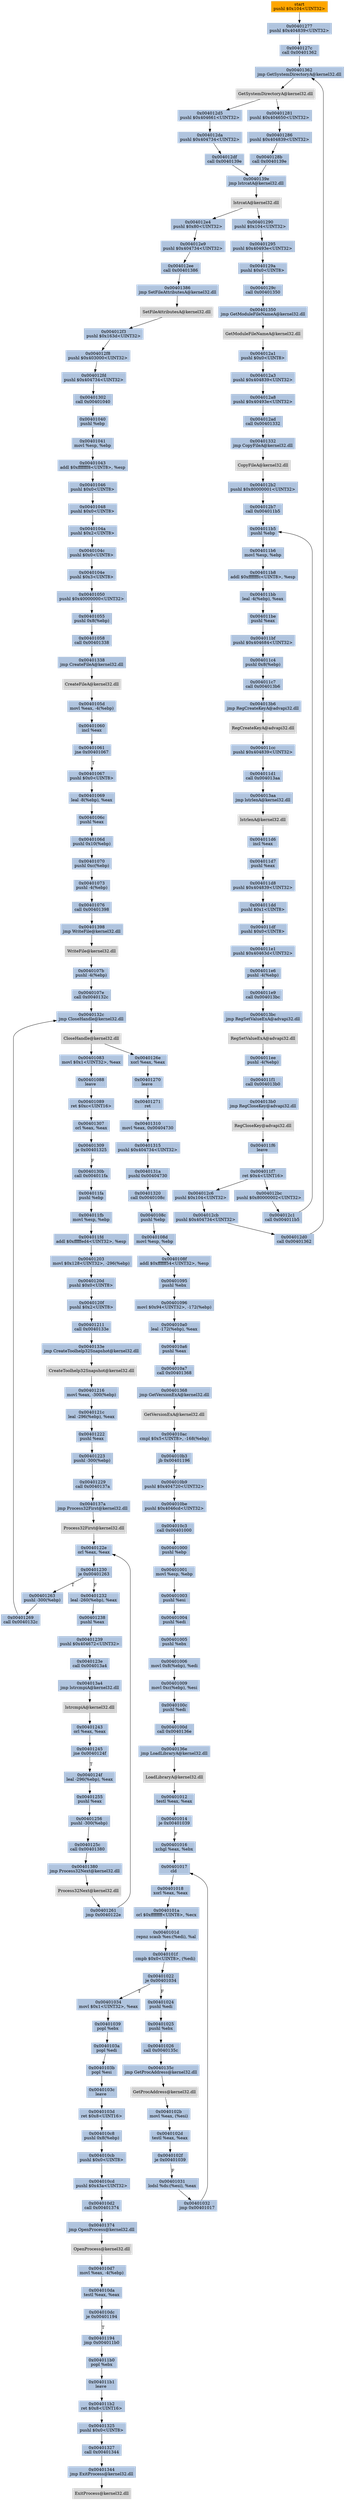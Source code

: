 digraph G {
node[shape=rectangle,style=filled,fillcolor=lightsteelblue,color=lightsteelblue]
bgcolor="transparent"
a0x00401272pushl_0x104UINT32[label="start\npushl $0x104<UINT32>",fillcolor="orange",color="lightgrey"];
a0x00401277pushl_0x404839UINT32[label="0x00401277\npushl $0x404839<UINT32>"];
a0x0040127ccall_0x00401362[label="0x0040127c\ncall 0x00401362"];
a0x00401362jmp_GetSystemDirectoryA_kernel32_dll[label="0x00401362\njmp GetSystemDirectoryA@kernel32.dll"];
GetSystemDirectoryA_kernel32_dll[label="GetSystemDirectoryA@kernel32.dll",fillcolor="lightgrey",color="lightgrey"];
a0x00401281pushl_0x404650UINT32[label="0x00401281\npushl $0x404650<UINT32>"];
a0x00401286pushl_0x404839UINT32[label="0x00401286\npushl $0x404839<UINT32>"];
a0x0040128bcall_0x0040139e[label="0x0040128b\ncall 0x0040139e"];
a0x0040139ejmp_lstrcatA_kernel32_dll[label="0x0040139e\njmp lstrcatA@kernel32.dll"];
lstrcatA_kernel32_dll[label="lstrcatA@kernel32.dll",fillcolor="lightgrey",color="lightgrey"];
a0x00401290pushl_0x104UINT32[label="0x00401290\npushl $0x104<UINT32>"];
a0x00401295pushl_0x40493eUINT32[label="0x00401295\npushl $0x40493e<UINT32>"];
a0x0040129apushl_0x0UINT8[label="0x0040129a\npushl $0x0<UINT8>"];
a0x0040129ccall_0x00401350[label="0x0040129c\ncall 0x00401350"];
a0x00401350jmp_GetModuleFileNameA_kernel32_dll[label="0x00401350\njmp GetModuleFileNameA@kernel32.dll"];
GetModuleFileNameA_kernel32_dll[label="GetModuleFileNameA@kernel32.dll",fillcolor="lightgrey",color="lightgrey"];
a0x004012a1pushl_0x0UINT8[label="0x004012a1\npushl $0x0<UINT8>"];
a0x004012a3pushl_0x404839UINT32[label="0x004012a3\npushl $0x404839<UINT32>"];
a0x004012a8pushl_0x40493eUINT32[label="0x004012a8\npushl $0x40493e<UINT32>"];
a0x004012adcall_0x00401332[label="0x004012ad\ncall 0x00401332"];
a0x00401332jmp_CopyFileA_kernel32_dll[label="0x00401332\njmp CopyFileA@kernel32.dll"];
CopyFileA_kernel32_dll[label="CopyFileA@kernel32.dll",fillcolor="lightgrey",color="lightgrey"];
a0x004012b2pushl_0x80000001UINT32[label="0x004012b2\npushl $0x80000001<UINT32>"];
a0x004012b7call_0x004011b5[label="0x004012b7\ncall 0x004011b5"];
a0x004011b5pushl_ebp[label="0x004011b5\npushl %ebp"];
a0x004011b6movl_esp_ebp[label="0x004011b6\nmovl %esp, %ebp"];
a0x004011b8addl_0xfffffffcUINT8_esp[label="0x004011b8\naddl $0xfffffffc<UINT8>, %esp"];
a0x004011bbleal__4ebp__eax[label="0x004011bb\nleal -4(%ebp), %eax"];
a0x004011bepushl_eax[label="0x004011be\npushl %eax"];
a0x004011bfpushl_0x404684UINT32[label="0x004011bf\npushl $0x404684<UINT32>"];
a0x004011c4pushl_0x8ebp_[label="0x004011c4\npushl 0x8(%ebp)"];
a0x004011c7call_0x004013b6[label="0x004011c7\ncall 0x004013b6"];
a0x004013b6jmp_RegCreateKeyA_advapi32_dll[label="0x004013b6\njmp RegCreateKeyA@advapi32.dll"];
RegCreateKeyA_advapi32_dll[label="RegCreateKeyA@advapi32.dll",fillcolor="lightgrey",color="lightgrey"];
a0x004011ccpushl_0x404839UINT32[label="0x004011cc\npushl $0x404839<UINT32>"];
a0x004011d1call_0x004013aa[label="0x004011d1\ncall 0x004013aa"];
a0x004013aajmp_lstrlenA_kernel32_dll[label="0x004013aa\njmp lstrlenA@kernel32.dll"];
lstrlenA_kernel32_dll[label="lstrlenA@kernel32.dll",fillcolor="lightgrey",color="lightgrey"];
a0x004011d6incl_eax[label="0x004011d6\nincl %eax"];
a0x004011d7pushl_eax[label="0x004011d7\npushl %eax"];
a0x004011d8pushl_0x404839UINT32[label="0x004011d8\npushl $0x404839<UINT32>"];
a0x004011ddpushl_0x1UINT8[label="0x004011dd\npushl $0x1<UINT8>"];
a0x004011dfpushl_0x0UINT8[label="0x004011df\npushl $0x0<UINT8>"];
a0x004011e1pushl_0x40463dUINT32[label="0x004011e1\npushl $0x40463d<UINT32>"];
a0x004011e6pushl__4ebp_[label="0x004011e6\npushl -4(%ebp)"];
a0x004011e9call_0x004013bc[label="0x004011e9\ncall 0x004013bc"];
a0x004013bcjmp_RegSetValueExA_advapi32_dll[label="0x004013bc\njmp RegSetValueExA@advapi32.dll"];
RegSetValueExA_advapi32_dll[label="RegSetValueExA@advapi32.dll",fillcolor="lightgrey",color="lightgrey"];
a0x004011eepushl__4ebp_[label="0x004011ee\npushl -4(%ebp)"];
a0x004011f1call_0x004013b0[label="0x004011f1\ncall 0x004013b0"];
a0x004013b0jmp_RegCloseKey_advapi32_dll[label="0x004013b0\njmp RegCloseKey@advapi32.dll"];
RegCloseKey_advapi32_dll[label="RegCloseKey@advapi32.dll",fillcolor="lightgrey",color="lightgrey"];
a0x004011f6leave_[label="0x004011f6\nleave "];
a0x004011f7ret_0x4UINT16[label="0x004011f7\nret $0x4<UINT16>"];
a0x004012bcpushl_0x80000002UINT32[label="0x004012bc\npushl $0x80000002<UINT32>"];
a0x004012c1call_0x004011b5[label="0x004012c1\ncall 0x004011b5"];
a0x004012c6pushl_0x104UINT32[label="0x004012c6\npushl $0x104<UINT32>"];
a0x004012cbpushl_0x404734UINT32[label="0x004012cb\npushl $0x404734<UINT32>"];
a0x004012d0call_0x00401362[label="0x004012d0\ncall 0x00401362"];
a0x004012d5pushl_0x404661UINT32[label="0x004012d5\npushl $0x404661<UINT32>"];
a0x004012dapushl_0x404734UINT32[label="0x004012da\npushl $0x404734<UINT32>"];
a0x004012dfcall_0x0040139e[label="0x004012df\ncall 0x0040139e"];
a0x004012e4pushl_0x80UINT32[label="0x004012e4\npushl $0x80<UINT32>"];
a0x004012e9pushl_0x404734UINT32[label="0x004012e9\npushl $0x404734<UINT32>"];
a0x004012eecall_0x00401386[label="0x004012ee\ncall 0x00401386"];
a0x00401386jmp_SetFileAttributesA_kernel32_dll[label="0x00401386\njmp SetFileAttributesA@kernel32.dll"];
SetFileAttributesA_kernel32_dll[label="SetFileAttributesA@kernel32.dll",fillcolor="lightgrey",color="lightgrey"];
a0x004012f3pushl_0x163dUINT32[label="0x004012f3\npushl $0x163d<UINT32>"];
a0x004012f8pushl_0x403000UINT32[label="0x004012f8\npushl $0x403000<UINT32>"];
a0x004012fdpushl_0x404734UINT32[label="0x004012fd\npushl $0x404734<UINT32>"];
a0x00401302call_0x00401040[label="0x00401302\ncall 0x00401040"];
a0x00401040pushl_ebp[label="0x00401040\npushl %ebp"];
a0x00401041movl_esp_ebp[label="0x00401041\nmovl %esp, %ebp"];
a0x00401043addl_0xfffffff8UINT8_esp[label="0x00401043\naddl $0xfffffff8<UINT8>, %esp"];
a0x00401046pushl_0x0UINT8[label="0x00401046\npushl $0x0<UINT8>"];
a0x00401048pushl_0x0UINT8[label="0x00401048\npushl $0x0<UINT8>"];
a0x0040104apushl_0x2UINT8[label="0x0040104a\npushl $0x2<UINT8>"];
a0x0040104cpushl_0x0UINT8[label="0x0040104c\npushl $0x0<UINT8>"];
a0x0040104epushl_0x3UINT8[label="0x0040104e\npushl $0x3<UINT8>"];
a0x00401050pushl_0x40000000UINT32[label="0x00401050\npushl $0x40000000<UINT32>"];
a0x00401055pushl_0x8ebp_[label="0x00401055\npushl 0x8(%ebp)"];
a0x00401058call_0x00401338[label="0x00401058\ncall 0x00401338"];
a0x00401338jmp_CreateFileA_kernel32_dll[label="0x00401338\njmp CreateFileA@kernel32.dll"];
CreateFileA_kernel32_dll[label="CreateFileA@kernel32.dll",fillcolor="lightgrey",color="lightgrey"];
a0x0040105dmovl_eax__4ebp_[label="0x0040105d\nmovl %eax, -4(%ebp)"];
a0x00401060incl_eax[label="0x00401060\nincl %eax"];
a0x00401061jne_0x00401067[label="0x00401061\njne 0x00401067"];
a0x00401067pushl_0x0UINT8[label="0x00401067\npushl $0x0<UINT8>"];
a0x00401069leal__8ebp__eax[label="0x00401069\nleal -8(%ebp), %eax"];
a0x0040106cpushl_eax[label="0x0040106c\npushl %eax"];
a0x0040106dpushl_0x10ebp_[label="0x0040106d\npushl 0x10(%ebp)"];
a0x00401070pushl_0xcebp_[label="0x00401070\npushl 0xc(%ebp)"];
a0x00401073pushl__4ebp_[label="0x00401073\npushl -4(%ebp)"];
a0x00401076call_0x00401398[label="0x00401076\ncall 0x00401398"];
a0x00401398jmp_WriteFile_kernel32_dll[label="0x00401398\njmp WriteFile@kernel32.dll"];
WriteFile_kernel32_dll[label="WriteFile@kernel32.dll",fillcolor="lightgrey",color="lightgrey"];
a0x0040107bpushl__4ebp_[label="0x0040107b\npushl -4(%ebp)"];
a0x0040107ecall_0x0040132c[label="0x0040107e\ncall 0x0040132c"];
a0x0040132cjmp_CloseHandle_kernel32_dll[label="0x0040132c\njmp CloseHandle@kernel32.dll"];
CloseHandle_kernel32_dll[label="CloseHandle@kernel32.dll",fillcolor="lightgrey",color="lightgrey"];
a0x00401083movl_0x1UINT32_eax[label="0x00401083\nmovl $0x1<UINT32>, %eax"];
a0x00401088leave_[label="0x00401088\nleave "];
a0x00401089ret_0xcUINT16[label="0x00401089\nret $0xc<UINT16>"];
a0x00401307orl_eax_eax[label="0x00401307\norl %eax, %eax"];
a0x00401309je_0x00401325[label="0x00401309\nje 0x00401325"];
a0x0040130bcall_0x004011fa[label="0x0040130b\ncall 0x004011fa"];
a0x004011fapushl_ebp[label="0x004011fa\npushl %ebp"];
a0x004011fbmovl_esp_ebp[label="0x004011fb\nmovl %esp, %ebp"];
a0x004011fdaddl_0xfffffed4UINT32_esp[label="0x004011fd\naddl $0xfffffed4<UINT32>, %esp"];
a0x00401203movl_0x128UINT32__296ebp_[label="0x00401203\nmovl $0x128<UINT32>, -296(%ebp)"];
a0x0040120dpushl_0x0UINT8[label="0x0040120d\npushl $0x0<UINT8>"];
a0x0040120fpushl_0x2UINT8[label="0x0040120f\npushl $0x2<UINT8>"];
a0x00401211call_0x0040133e[label="0x00401211\ncall 0x0040133e"];
a0x0040133ejmp_CreateToolhelp32Snapshot_kernel32_dll[label="0x0040133e\njmp CreateToolhelp32Snapshot@kernel32.dll"];
CreateToolhelp32Snapshot_kernel32_dll[label="CreateToolhelp32Snapshot@kernel32.dll",fillcolor="lightgrey",color="lightgrey"];
a0x00401216movl_eax__300ebp_[label="0x00401216\nmovl %eax, -300(%ebp)"];
a0x0040121cleal__296ebp__eax[label="0x0040121c\nleal -296(%ebp), %eax"];
a0x00401222pushl_eax[label="0x00401222\npushl %eax"];
a0x00401223pushl__300ebp_[label="0x00401223\npushl -300(%ebp)"];
a0x00401229call_0x0040137a[label="0x00401229\ncall 0x0040137a"];
a0x0040137ajmp_Process32First_kernel32_dll[label="0x0040137a\njmp Process32First@kernel32.dll"];
Process32First_kernel32_dll[label="Process32First@kernel32.dll",fillcolor="lightgrey",color="lightgrey"];
a0x0040122eorl_eax_eax[label="0x0040122e\norl %eax, %eax"];
a0x00401230je_0x00401263[label="0x00401230\nje 0x00401263"];
a0x00401232leal__260ebp__eax[label="0x00401232\nleal -260(%ebp), %eax"];
a0x00401238pushl_eax[label="0x00401238\npushl %eax"];
a0x00401239pushl_0x404672UINT32[label="0x00401239\npushl $0x404672<UINT32>"];
a0x0040123ecall_0x004013a4[label="0x0040123e\ncall 0x004013a4"];
a0x004013a4jmp_lstrcmpiA_kernel32_dll[label="0x004013a4\njmp lstrcmpiA@kernel32.dll"];
lstrcmpiA_kernel32_dll[label="lstrcmpiA@kernel32.dll",fillcolor="lightgrey",color="lightgrey"];
a0x00401243orl_eax_eax[label="0x00401243\norl %eax, %eax"];
a0x00401245jne_0x0040124f[label="0x00401245\njne 0x0040124f"];
a0x0040124fleal__296ebp__eax[label="0x0040124f\nleal -296(%ebp), %eax"];
a0x00401255pushl_eax[label="0x00401255\npushl %eax"];
a0x00401256pushl__300ebp_[label="0x00401256\npushl -300(%ebp)"];
a0x0040125ccall_0x00401380[label="0x0040125c\ncall 0x00401380"];
a0x00401380jmp_Process32Next_kernel32_dll[label="0x00401380\njmp Process32Next@kernel32.dll"];
Process32Next_kernel32_dll[label="Process32Next@kernel32.dll",fillcolor="lightgrey",color="lightgrey"];
a0x00401261jmp_0x0040122e[label="0x00401261\njmp 0x0040122e"];
a0x00401263pushl__300ebp_[label="0x00401263\npushl -300(%ebp)"];
a0x00401269call_0x0040132c[label="0x00401269\ncall 0x0040132c"];
a0x0040126exorl_eax_eax[label="0x0040126e\nxorl %eax, %eax"];
a0x00401270leave_[label="0x00401270\nleave "];
a0x00401271ret[label="0x00401271\nret"];
a0x00401310movl_eax_0x00404730[label="0x00401310\nmovl %eax, 0x00404730"];
a0x00401315pushl_0x404734UINT32[label="0x00401315\npushl $0x404734<UINT32>"];
a0x0040131apushl_0x00404730[label="0x0040131a\npushl 0x00404730"];
a0x00401320call_0x0040108c[label="0x00401320\ncall 0x0040108c"];
a0x0040108cpushl_ebp[label="0x0040108c\npushl %ebp"];
a0x0040108dmovl_esp_ebp[label="0x0040108d\nmovl %esp, %ebp"];
a0x0040108faddl_0xffffff54UINT32_esp[label="0x0040108f\naddl $0xffffff54<UINT32>, %esp"];
a0x00401095pushl_ebx[label="0x00401095\npushl %ebx"];
a0x00401096movl_0x94UINT32__172ebp_[label="0x00401096\nmovl $0x94<UINT32>, -172(%ebp)"];
a0x004010a0leal__172ebp__eax[label="0x004010a0\nleal -172(%ebp), %eax"];
a0x004010a6pushl_eax[label="0x004010a6\npushl %eax"];
a0x004010a7call_0x00401368[label="0x004010a7\ncall 0x00401368"];
a0x00401368jmp_GetVersionExA_kernel32_dll[label="0x00401368\njmp GetVersionExA@kernel32.dll"];
GetVersionExA_kernel32_dll[label="GetVersionExA@kernel32.dll",fillcolor="lightgrey",color="lightgrey"];
a0x004010accmpl_0x5UINT8__168ebp_[label="0x004010ac\ncmpl $0x5<UINT8>, -168(%ebp)"];
a0x004010b3jb_0x00401196[label="0x004010b3\njb 0x00401196"];
a0x004010b9pushl_0x404720UINT32[label="0x004010b9\npushl $0x404720<UINT32>"];
a0x004010bepushl_0x4046cdUINT32[label="0x004010be\npushl $0x4046cd<UINT32>"];
a0x004010c3call_0x00401000[label="0x004010c3\ncall 0x00401000"];
a0x00401000pushl_ebp[label="0x00401000\npushl %ebp"];
a0x00401001movl_esp_ebp[label="0x00401001\nmovl %esp, %ebp"];
a0x00401003pushl_esi[label="0x00401003\npushl %esi"];
a0x00401004pushl_edi[label="0x00401004\npushl %edi"];
a0x00401005pushl_ebx[label="0x00401005\npushl %ebx"];
a0x00401006movl_0x8ebp__edi[label="0x00401006\nmovl 0x8(%ebp), %edi"];
a0x00401009movl_0xcebp__esi[label="0x00401009\nmovl 0xc(%ebp), %esi"];
a0x0040100cpushl_edi[label="0x0040100c\npushl %edi"];
a0x0040100dcall_0x0040136e[label="0x0040100d\ncall 0x0040136e"];
a0x0040136ejmp_LoadLibraryA_kernel32_dll[label="0x0040136e\njmp LoadLibraryA@kernel32.dll"];
LoadLibraryA_kernel32_dll[label="LoadLibraryA@kernel32.dll",fillcolor="lightgrey",color="lightgrey"];
a0x00401012testl_eax_eax[label="0x00401012\ntestl %eax, %eax"];
a0x00401014je_0x00401039[label="0x00401014\nje 0x00401039"];
a0x00401016xchgl_eax_ebx[label="0x00401016\nxchgl %eax, %ebx"];
a0x00401017cld_[label="0x00401017\ncld "];
a0x00401018xorl_eax_eax[label="0x00401018\nxorl %eax, %eax"];
a0x0040101aorl_0xffffffffUINT8_ecx[label="0x0040101a\norl $0xffffffff<UINT8>, %ecx"];
a0x0040101drepnz_scasb_es_edi__al[label="0x0040101d\nrepnz scasb %es:(%edi), %al"];
a0x0040101fcmpb_0x0UINT8_edi_[label="0x0040101f\ncmpb $0x0<UINT8>, (%edi)"];
a0x00401022je_0x00401034[label="0x00401022\nje 0x00401034"];
a0x00401024pushl_edi[label="0x00401024\npushl %edi"];
a0x00401025pushl_ebx[label="0x00401025\npushl %ebx"];
a0x00401026call_0x0040135c[label="0x00401026\ncall 0x0040135c"];
a0x0040135cjmp_GetProcAddress_kernel32_dll[label="0x0040135c\njmp GetProcAddress@kernel32.dll"];
GetProcAddress_kernel32_dll[label="GetProcAddress@kernel32.dll",fillcolor="lightgrey",color="lightgrey"];
a0x0040102bmovl_eax_esi_[label="0x0040102b\nmovl %eax, (%esi)"];
a0x0040102dtestl_eax_eax[label="0x0040102d\ntestl %eax, %eax"];
a0x0040102fje_0x00401039[label="0x0040102f\nje 0x00401039"];
a0x00401031lodsl_ds_esi__eax[label="0x00401031\nlodsl %ds:(%esi), %eax"];
a0x00401032jmp_0x00401017[label="0x00401032\njmp 0x00401017"];
a0x00401034movl_0x1UINT32_eax[label="0x00401034\nmovl $0x1<UINT32>, %eax"];
a0x00401039popl_ebx[label="0x00401039\npopl %ebx"];
a0x0040103apopl_edi[label="0x0040103a\npopl %edi"];
a0x0040103bpopl_esi[label="0x0040103b\npopl %esi"];
a0x0040103cleave_[label="0x0040103c\nleave "];
a0x0040103dret_0x8UINT16[label="0x0040103d\nret $0x8<UINT16>"];
a0x004010c8pushl_0x8ebp_[label="0x004010c8\npushl 0x8(%ebp)"];
a0x004010cbpushl_0x0UINT8[label="0x004010cb\npushl $0x0<UINT8>"];
a0x004010cdpushl_0x43aUINT32[label="0x004010cd\npushl $0x43a<UINT32>"];
a0x004010d2call_0x00401374[label="0x004010d2\ncall 0x00401374"];
a0x00401374jmp_OpenProcess_kernel32_dll[label="0x00401374\njmp OpenProcess@kernel32.dll"];
OpenProcess_kernel32_dll[label="OpenProcess@kernel32.dll",fillcolor="lightgrey",color="lightgrey"];
a0x004010d7movl_eax__4ebp_[label="0x004010d7\nmovl %eax, -4(%ebp)"];
a0x004010datestl_eax_eax[label="0x004010da\ntestl %eax, %eax"];
a0x004010dcje_0x00401194[label="0x004010dc\nje 0x00401194"];
a0x00401194jmp_0x004011b0[label="0x00401194\njmp 0x004011b0"];
a0x004011b0popl_ebx[label="0x004011b0\npopl %ebx"];
a0x004011b1leave_[label="0x004011b1\nleave "];
a0x004011b2ret_0x8UINT16[label="0x004011b2\nret $0x8<UINT16>"];
a0x00401325pushl_0x0UINT8[label="0x00401325\npushl $0x0<UINT8>"];
a0x00401327call_0x00401344[label="0x00401327\ncall 0x00401344"];
a0x00401344jmp_ExitProcess_kernel32_dll[label="0x00401344\njmp ExitProcess@kernel32.dll"];
ExitProcess_kernel32_dll[label="ExitProcess@kernel32.dll",fillcolor="lightgrey",color="lightgrey"];
a0x00401272pushl_0x104UINT32 -> a0x00401277pushl_0x404839UINT32 [color="#000000"];
a0x00401277pushl_0x404839UINT32 -> a0x0040127ccall_0x00401362 [color="#000000"];
a0x0040127ccall_0x00401362 -> a0x00401362jmp_GetSystemDirectoryA_kernel32_dll [color="#000000"];
a0x00401362jmp_GetSystemDirectoryA_kernel32_dll -> GetSystemDirectoryA_kernel32_dll [color="#000000"];
GetSystemDirectoryA_kernel32_dll -> a0x00401281pushl_0x404650UINT32 [color="#000000"];
a0x00401281pushl_0x404650UINT32 -> a0x00401286pushl_0x404839UINT32 [color="#000000"];
a0x00401286pushl_0x404839UINT32 -> a0x0040128bcall_0x0040139e [color="#000000"];
a0x0040128bcall_0x0040139e -> a0x0040139ejmp_lstrcatA_kernel32_dll [color="#000000"];
a0x0040139ejmp_lstrcatA_kernel32_dll -> lstrcatA_kernel32_dll [color="#000000"];
lstrcatA_kernel32_dll -> a0x00401290pushl_0x104UINT32 [color="#000000"];
a0x00401290pushl_0x104UINT32 -> a0x00401295pushl_0x40493eUINT32 [color="#000000"];
a0x00401295pushl_0x40493eUINT32 -> a0x0040129apushl_0x0UINT8 [color="#000000"];
a0x0040129apushl_0x0UINT8 -> a0x0040129ccall_0x00401350 [color="#000000"];
a0x0040129ccall_0x00401350 -> a0x00401350jmp_GetModuleFileNameA_kernel32_dll [color="#000000"];
a0x00401350jmp_GetModuleFileNameA_kernel32_dll -> GetModuleFileNameA_kernel32_dll [color="#000000"];
GetModuleFileNameA_kernel32_dll -> a0x004012a1pushl_0x0UINT8 [color="#000000"];
a0x004012a1pushl_0x0UINT8 -> a0x004012a3pushl_0x404839UINT32 [color="#000000"];
a0x004012a3pushl_0x404839UINT32 -> a0x004012a8pushl_0x40493eUINT32 [color="#000000"];
a0x004012a8pushl_0x40493eUINT32 -> a0x004012adcall_0x00401332 [color="#000000"];
a0x004012adcall_0x00401332 -> a0x00401332jmp_CopyFileA_kernel32_dll [color="#000000"];
a0x00401332jmp_CopyFileA_kernel32_dll -> CopyFileA_kernel32_dll [color="#000000"];
CopyFileA_kernel32_dll -> a0x004012b2pushl_0x80000001UINT32 [color="#000000"];
a0x004012b2pushl_0x80000001UINT32 -> a0x004012b7call_0x004011b5 [color="#000000"];
a0x004012b7call_0x004011b5 -> a0x004011b5pushl_ebp [color="#000000"];
a0x004011b5pushl_ebp -> a0x004011b6movl_esp_ebp [color="#000000"];
a0x004011b6movl_esp_ebp -> a0x004011b8addl_0xfffffffcUINT8_esp [color="#000000"];
a0x004011b8addl_0xfffffffcUINT8_esp -> a0x004011bbleal__4ebp__eax [color="#000000"];
a0x004011bbleal__4ebp__eax -> a0x004011bepushl_eax [color="#000000"];
a0x004011bepushl_eax -> a0x004011bfpushl_0x404684UINT32 [color="#000000"];
a0x004011bfpushl_0x404684UINT32 -> a0x004011c4pushl_0x8ebp_ [color="#000000"];
a0x004011c4pushl_0x8ebp_ -> a0x004011c7call_0x004013b6 [color="#000000"];
a0x004011c7call_0x004013b6 -> a0x004013b6jmp_RegCreateKeyA_advapi32_dll [color="#000000"];
a0x004013b6jmp_RegCreateKeyA_advapi32_dll -> RegCreateKeyA_advapi32_dll [color="#000000"];
RegCreateKeyA_advapi32_dll -> a0x004011ccpushl_0x404839UINT32 [color="#000000"];
a0x004011ccpushl_0x404839UINT32 -> a0x004011d1call_0x004013aa [color="#000000"];
a0x004011d1call_0x004013aa -> a0x004013aajmp_lstrlenA_kernel32_dll [color="#000000"];
a0x004013aajmp_lstrlenA_kernel32_dll -> lstrlenA_kernel32_dll [color="#000000"];
lstrlenA_kernel32_dll -> a0x004011d6incl_eax [color="#000000"];
a0x004011d6incl_eax -> a0x004011d7pushl_eax [color="#000000"];
a0x004011d7pushl_eax -> a0x004011d8pushl_0x404839UINT32 [color="#000000"];
a0x004011d8pushl_0x404839UINT32 -> a0x004011ddpushl_0x1UINT8 [color="#000000"];
a0x004011ddpushl_0x1UINT8 -> a0x004011dfpushl_0x0UINT8 [color="#000000"];
a0x004011dfpushl_0x0UINT8 -> a0x004011e1pushl_0x40463dUINT32 [color="#000000"];
a0x004011e1pushl_0x40463dUINT32 -> a0x004011e6pushl__4ebp_ [color="#000000"];
a0x004011e6pushl__4ebp_ -> a0x004011e9call_0x004013bc [color="#000000"];
a0x004011e9call_0x004013bc -> a0x004013bcjmp_RegSetValueExA_advapi32_dll [color="#000000"];
a0x004013bcjmp_RegSetValueExA_advapi32_dll -> RegSetValueExA_advapi32_dll [color="#000000"];
RegSetValueExA_advapi32_dll -> a0x004011eepushl__4ebp_ [color="#000000"];
a0x004011eepushl__4ebp_ -> a0x004011f1call_0x004013b0 [color="#000000"];
a0x004011f1call_0x004013b0 -> a0x004013b0jmp_RegCloseKey_advapi32_dll [color="#000000"];
a0x004013b0jmp_RegCloseKey_advapi32_dll -> RegCloseKey_advapi32_dll [color="#000000"];
RegCloseKey_advapi32_dll -> a0x004011f6leave_ [color="#000000"];
a0x004011f6leave_ -> a0x004011f7ret_0x4UINT16 [color="#000000"];
a0x004011f7ret_0x4UINT16 -> a0x004012bcpushl_0x80000002UINT32 [color="#000000"];
a0x004012bcpushl_0x80000002UINT32 -> a0x004012c1call_0x004011b5 [color="#000000"];
a0x004012c1call_0x004011b5 -> a0x004011b5pushl_ebp [color="#000000"];
a0x004011f7ret_0x4UINT16 -> a0x004012c6pushl_0x104UINT32 [color="#000000"];
a0x004012c6pushl_0x104UINT32 -> a0x004012cbpushl_0x404734UINT32 [color="#000000"];
a0x004012cbpushl_0x404734UINT32 -> a0x004012d0call_0x00401362 [color="#000000"];
a0x004012d0call_0x00401362 -> a0x00401362jmp_GetSystemDirectoryA_kernel32_dll [color="#000000"];
GetSystemDirectoryA_kernel32_dll -> a0x004012d5pushl_0x404661UINT32 [color="#000000"];
a0x004012d5pushl_0x404661UINT32 -> a0x004012dapushl_0x404734UINT32 [color="#000000"];
a0x004012dapushl_0x404734UINT32 -> a0x004012dfcall_0x0040139e [color="#000000"];
a0x004012dfcall_0x0040139e -> a0x0040139ejmp_lstrcatA_kernel32_dll [color="#000000"];
lstrcatA_kernel32_dll -> a0x004012e4pushl_0x80UINT32 [color="#000000"];
a0x004012e4pushl_0x80UINT32 -> a0x004012e9pushl_0x404734UINT32 [color="#000000"];
a0x004012e9pushl_0x404734UINT32 -> a0x004012eecall_0x00401386 [color="#000000"];
a0x004012eecall_0x00401386 -> a0x00401386jmp_SetFileAttributesA_kernel32_dll [color="#000000"];
a0x00401386jmp_SetFileAttributesA_kernel32_dll -> SetFileAttributesA_kernel32_dll [color="#000000"];
SetFileAttributesA_kernel32_dll -> a0x004012f3pushl_0x163dUINT32 [color="#000000"];
a0x004012f3pushl_0x163dUINT32 -> a0x004012f8pushl_0x403000UINT32 [color="#000000"];
a0x004012f8pushl_0x403000UINT32 -> a0x004012fdpushl_0x404734UINT32 [color="#000000"];
a0x004012fdpushl_0x404734UINT32 -> a0x00401302call_0x00401040 [color="#000000"];
a0x00401302call_0x00401040 -> a0x00401040pushl_ebp [color="#000000"];
a0x00401040pushl_ebp -> a0x00401041movl_esp_ebp [color="#000000"];
a0x00401041movl_esp_ebp -> a0x00401043addl_0xfffffff8UINT8_esp [color="#000000"];
a0x00401043addl_0xfffffff8UINT8_esp -> a0x00401046pushl_0x0UINT8 [color="#000000"];
a0x00401046pushl_0x0UINT8 -> a0x00401048pushl_0x0UINT8 [color="#000000"];
a0x00401048pushl_0x0UINT8 -> a0x0040104apushl_0x2UINT8 [color="#000000"];
a0x0040104apushl_0x2UINT8 -> a0x0040104cpushl_0x0UINT8 [color="#000000"];
a0x0040104cpushl_0x0UINT8 -> a0x0040104epushl_0x3UINT8 [color="#000000"];
a0x0040104epushl_0x3UINT8 -> a0x00401050pushl_0x40000000UINT32 [color="#000000"];
a0x00401050pushl_0x40000000UINT32 -> a0x00401055pushl_0x8ebp_ [color="#000000"];
a0x00401055pushl_0x8ebp_ -> a0x00401058call_0x00401338 [color="#000000"];
a0x00401058call_0x00401338 -> a0x00401338jmp_CreateFileA_kernel32_dll [color="#000000"];
a0x00401338jmp_CreateFileA_kernel32_dll -> CreateFileA_kernel32_dll [color="#000000"];
CreateFileA_kernel32_dll -> a0x0040105dmovl_eax__4ebp_ [color="#000000"];
a0x0040105dmovl_eax__4ebp_ -> a0x00401060incl_eax [color="#000000"];
a0x00401060incl_eax -> a0x00401061jne_0x00401067 [color="#000000"];
a0x00401061jne_0x00401067 -> a0x00401067pushl_0x0UINT8 [color="#000000",label="T"];
a0x00401067pushl_0x0UINT8 -> a0x00401069leal__8ebp__eax [color="#000000"];
a0x00401069leal__8ebp__eax -> a0x0040106cpushl_eax [color="#000000"];
a0x0040106cpushl_eax -> a0x0040106dpushl_0x10ebp_ [color="#000000"];
a0x0040106dpushl_0x10ebp_ -> a0x00401070pushl_0xcebp_ [color="#000000"];
a0x00401070pushl_0xcebp_ -> a0x00401073pushl__4ebp_ [color="#000000"];
a0x00401073pushl__4ebp_ -> a0x00401076call_0x00401398 [color="#000000"];
a0x00401076call_0x00401398 -> a0x00401398jmp_WriteFile_kernel32_dll [color="#000000"];
a0x00401398jmp_WriteFile_kernel32_dll -> WriteFile_kernel32_dll [color="#000000"];
WriteFile_kernel32_dll -> a0x0040107bpushl__4ebp_ [color="#000000"];
a0x0040107bpushl__4ebp_ -> a0x0040107ecall_0x0040132c [color="#000000"];
a0x0040107ecall_0x0040132c -> a0x0040132cjmp_CloseHandle_kernel32_dll [color="#000000"];
a0x0040132cjmp_CloseHandle_kernel32_dll -> CloseHandle_kernel32_dll [color="#000000"];
CloseHandle_kernel32_dll -> a0x00401083movl_0x1UINT32_eax [color="#000000"];
a0x00401083movl_0x1UINT32_eax -> a0x00401088leave_ [color="#000000"];
a0x00401088leave_ -> a0x00401089ret_0xcUINT16 [color="#000000"];
a0x00401089ret_0xcUINT16 -> a0x00401307orl_eax_eax [color="#000000"];
a0x00401307orl_eax_eax -> a0x00401309je_0x00401325 [color="#000000"];
a0x00401309je_0x00401325 -> a0x0040130bcall_0x004011fa [color="#000000",label="F"];
a0x0040130bcall_0x004011fa -> a0x004011fapushl_ebp [color="#000000"];
a0x004011fapushl_ebp -> a0x004011fbmovl_esp_ebp [color="#000000"];
a0x004011fbmovl_esp_ebp -> a0x004011fdaddl_0xfffffed4UINT32_esp [color="#000000"];
a0x004011fdaddl_0xfffffed4UINT32_esp -> a0x00401203movl_0x128UINT32__296ebp_ [color="#000000"];
a0x00401203movl_0x128UINT32__296ebp_ -> a0x0040120dpushl_0x0UINT8 [color="#000000"];
a0x0040120dpushl_0x0UINT8 -> a0x0040120fpushl_0x2UINT8 [color="#000000"];
a0x0040120fpushl_0x2UINT8 -> a0x00401211call_0x0040133e [color="#000000"];
a0x00401211call_0x0040133e -> a0x0040133ejmp_CreateToolhelp32Snapshot_kernel32_dll [color="#000000"];
a0x0040133ejmp_CreateToolhelp32Snapshot_kernel32_dll -> CreateToolhelp32Snapshot_kernel32_dll [color="#000000"];
CreateToolhelp32Snapshot_kernel32_dll -> a0x00401216movl_eax__300ebp_ [color="#000000"];
a0x00401216movl_eax__300ebp_ -> a0x0040121cleal__296ebp__eax [color="#000000"];
a0x0040121cleal__296ebp__eax -> a0x00401222pushl_eax [color="#000000"];
a0x00401222pushl_eax -> a0x00401223pushl__300ebp_ [color="#000000"];
a0x00401223pushl__300ebp_ -> a0x00401229call_0x0040137a [color="#000000"];
a0x00401229call_0x0040137a -> a0x0040137ajmp_Process32First_kernel32_dll [color="#000000"];
a0x0040137ajmp_Process32First_kernel32_dll -> Process32First_kernel32_dll [color="#000000"];
Process32First_kernel32_dll -> a0x0040122eorl_eax_eax [color="#000000"];
a0x0040122eorl_eax_eax -> a0x00401230je_0x00401263 [color="#000000"];
a0x00401230je_0x00401263 -> a0x00401232leal__260ebp__eax [color="#000000",label="F"];
a0x00401232leal__260ebp__eax -> a0x00401238pushl_eax [color="#000000"];
a0x00401238pushl_eax -> a0x00401239pushl_0x404672UINT32 [color="#000000"];
a0x00401239pushl_0x404672UINT32 -> a0x0040123ecall_0x004013a4 [color="#000000"];
a0x0040123ecall_0x004013a4 -> a0x004013a4jmp_lstrcmpiA_kernel32_dll [color="#000000"];
a0x004013a4jmp_lstrcmpiA_kernel32_dll -> lstrcmpiA_kernel32_dll [color="#000000"];
lstrcmpiA_kernel32_dll -> a0x00401243orl_eax_eax [color="#000000"];
a0x00401243orl_eax_eax -> a0x00401245jne_0x0040124f [color="#000000"];
a0x00401245jne_0x0040124f -> a0x0040124fleal__296ebp__eax [color="#000000",label="T"];
a0x0040124fleal__296ebp__eax -> a0x00401255pushl_eax [color="#000000"];
a0x00401255pushl_eax -> a0x00401256pushl__300ebp_ [color="#000000"];
a0x00401256pushl__300ebp_ -> a0x0040125ccall_0x00401380 [color="#000000"];
a0x0040125ccall_0x00401380 -> a0x00401380jmp_Process32Next_kernel32_dll [color="#000000"];
a0x00401380jmp_Process32Next_kernel32_dll -> Process32Next_kernel32_dll [color="#000000"];
Process32Next_kernel32_dll -> a0x00401261jmp_0x0040122e [color="#000000"];
a0x00401261jmp_0x0040122e -> a0x0040122eorl_eax_eax [color="#000000"];
a0x00401230je_0x00401263 -> a0x00401263pushl__300ebp_ [color="#000000",label="T"];
a0x00401263pushl__300ebp_ -> a0x00401269call_0x0040132c [color="#000000"];
a0x00401269call_0x0040132c -> a0x0040132cjmp_CloseHandle_kernel32_dll [color="#000000"];
CloseHandle_kernel32_dll -> a0x0040126exorl_eax_eax [color="#000000"];
a0x0040126exorl_eax_eax -> a0x00401270leave_ [color="#000000"];
a0x00401270leave_ -> a0x00401271ret [color="#000000"];
a0x00401271ret -> a0x00401310movl_eax_0x00404730 [color="#000000"];
a0x00401310movl_eax_0x00404730 -> a0x00401315pushl_0x404734UINT32 [color="#000000"];
a0x00401315pushl_0x404734UINT32 -> a0x0040131apushl_0x00404730 [color="#000000"];
a0x0040131apushl_0x00404730 -> a0x00401320call_0x0040108c [color="#000000"];
a0x00401320call_0x0040108c -> a0x0040108cpushl_ebp [color="#000000"];
a0x0040108cpushl_ebp -> a0x0040108dmovl_esp_ebp [color="#000000"];
a0x0040108dmovl_esp_ebp -> a0x0040108faddl_0xffffff54UINT32_esp [color="#000000"];
a0x0040108faddl_0xffffff54UINT32_esp -> a0x00401095pushl_ebx [color="#000000"];
a0x00401095pushl_ebx -> a0x00401096movl_0x94UINT32__172ebp_ [color="#000000"];
a0x00401096movl_0x94UINT32__172ebp_ -> a0x004010a0leal__172ebp__eax [color="#000000"];
a0x004010a0leal__172ebp__eax -> a0x004010a6pushl_eax [color="#000000"];
a0x004010a6pushl_eax -> a0x004010a7call_0x00401368 [color="#000000"];
a0x004010a7call_0x00401368 -> a0x00401368jmp_GetVersionExA_kernel32_dll [color="#000000"];
a0x00401368jmp_GetVersionExA_kernel32_dll -> GetVersionExA_kernel32_dll [color="#000000"];
GetVersionExA_kernel32_dll -> a0x004010accmpl_0x5UINT8__168ebp_ [color="#000000"];
a0x004010accmpl_0x5UINT8__168ebp_ -> a0x004010b3jb_0x00401196 [color="#000000"];
a0x004010b3jb_0x00401196 -> a0x004010b9pushl_0x404720UINT32 [color="#000000",label="F"];
a0x004010b9pushl_0x404720UINT32 -> a0x004010bepushl_0x4046cdUINT32 [color="#000000"];
a0x004010bepushl_0x4046cdUINT32 -> a0x004010c3call_0x00401000 [color="#000000"];
a0x004010c3call_0x00401000 -> a0x00401000pushl_ebp [color="#000000"];
a0x00401000pushl_ebp -> a0x00401001movl_esp_ebp [color="#000000"];
a0x00401001movl_esp_ebp -> a0x00401003pushl_esi [color="#000000"];
a0x00401003pushl_esi -> a0x00401004pushl_edi [color="#000000"];
a0x00401004pushl_edi -> a0x00401005pushl_ebx [color="#000000"];
a0x00401005pushl_ebx -> a0x00401006movl_0x8ebp__edi [color="#000000"];
a0x00401006movl_0x8ebp__edi -> a0x00401009movl_0xcebp__esi [color="#000000"];
a0x00401009movl_0xcebp__esi -> a0x0040100cpushl_edi [color="#000000"];
a0x0040100cpushl_edi -> a0x0040100dcall_0x0040136e [color="#000000"];
a0x0040100dcall_0x0040136e -> a0x0040136ejmp_LoadLibraryA_kernel32_dll [color="#000000"];
a0x0040136ejmp_LoadLibraryA_kernel32_dll -> LoadLibraryA_kernel32_dll [color="#000000"];
LoadLibraryA_kernel32_dll -> a0x00401012testl_eax_eax [color="#000000"];
a0x00401012testl_eax_eax -> a0x00401014je_0x00401039 [color="#000000"];
a0x00401014je_0x00401039 -> a0x00401016xchgl_eax_ebx [color="#000000",label="F"];
a0x00401016xchgl_eax_ebx -> a0x00401017cld_ [color="#000000"];
a0x00401017cld_ -> a0x00401018xorl_eax_eax [color="#000000"];
a0x00401018xorl_eax_eax -> a0x0040101aorl_0xffffffffUINT8_ecx [color="#000000"];
a0x0040101aorl_0xffffffffUINT8_ecx -> a0x0040101drepnz_scasb_es_edi__al [color="#000000"];
a0x0040101drepnz_scasb_es_edi__al -> a0x0040101fcmpb_0x0UINT8_edi_ [color="#000000"];
a0x0040101fcmpb_0x0UINT8_edi_ -> a0x00401022je_0x00401034 [color="#000000"];
a0x00401022je_0x00401034 -> a0x00401024pushl_edi [color="#000000",label="F"];
a0x00401024pushl_edi -> a0x00401025pushl_ebx [color="#000000"];
a0x00401025pushl_ebx -> a0x00401026call_0x0040135c [color="#000000"];
a0x00401026call_0x0040135c -> a0x0040135cjmp_GetProcAddress_kernel32_dll [color="#000000"];
a0x0040135cjmp_GetProcAddress_kernel32_dll -> GetProcAddress_kernel32_dll [color="#000000"];
GetProcAddress_kernel32_dll -> a0x0040102bmovl_eax_esi_ [color="#000000"];
a0x0040102bmovl_eax_esi_ -> a0x0040102dtestl_eax_eax [color="#000000"];
a0x0040102dtestl_eax_eax -> a0x0040102fje_0x00401039 [color="#000000"];
a0x0040102fje_0x00401039 -> a0x00401031lodsl_ds_esi__eax [color="#000000",label="F"];
a0x00401031lodsl_ds_esi__eax -> a0x00401032jmp_0x00401017 [color="#000000"];
a0x00401032jmp_0x00401017 -> a0x00401017cld_ [color="#000000"];
a0x00401022je_0x00401034 -> a0x00401034movl_0x1UINT32_eax [color="#000000",label="T"];
a0x00401034movl_0x1UINT32_eax -> a0x00401039popl_ebx [color="#000000"];
a0x00401039popl_ebx -> a0x0040103apopl_edi [color="#000000"];
a0x0040103apopl_edi -> a0x0040103bpopl_esi [color="#000000"];
a0x0040103bpopl_esi -> a0x0040103cleave_ [color="#000000"];
a0x0040103cleave_ -> a0x0040103dret_0x8UINT16 [color="#000000"];
a0x0040103dret_0x8UINT16 -> a0x004010c8pushl_0x8ebp_ [color="#000000"];
a0x004010c8pushl_0x8ebp_ -> a0x004010cbpushl_0x0UINT8 [color="#000000"];
a0x004010cbpushl_0x0UINT8 -> a0x004010cdpushl_0x43aUINT32 [color="#000000"];
a0x004010cdpushl_0x43aUINT32 -> a0x004010d2call_0x00401374 [color="#000000"];
a0x004010d2call_0x00401374 -> a0x00401374jmp_OpenProcess_kernel32_dll [color="#000000"];
a0x00401374jmp_OpenProcess_kernel32_dll -> OpenProcess_kernel32_dll [color="#000000"];
OpenProcess_kernel32_dll -> a0x004010d7movl_eax__4ebp_ [color="#000000"];
a0x004010d7movl_eax__4ebp_ -> a0x004010datestl_eax_eax [color="#000000"];
a0x004010datestl_eax_eax -> a0x004010dcje_0x00401194 [color="#000000"];
a0x004010dcje_0x00401194 -> a0x00401194jmp_0x004011b0 [color="#000000",label="T"];
a0x00401194jmp_0x004011b0 -> a0x004011b0popl_ebx [color="#000000"];
a0x004011b0popl_ebx -> a0x004011b1leave_ [color="#000000"];
a0x004011b1leave_ -> a0x004011b2ret_0x8UINT16 [color="#000000"];
a0x004011b2ret_0x8UINT16 -> a0x00401325pushl_0x0UINT8 [color="#000000"];
a0x00401325pushl_0x0UINT8 -> a0x00401327call_0x00401344 [color="#000000"];
a0x00401327call_0x00401344 -> a0x00401344jmp_ExitProcess_kernel32_dll [color="#000000"];
a0x00401344jmp_ExitProcess_kernel32_dll -> ExitProcess_kernel32_dll [color="#000000"];
}
